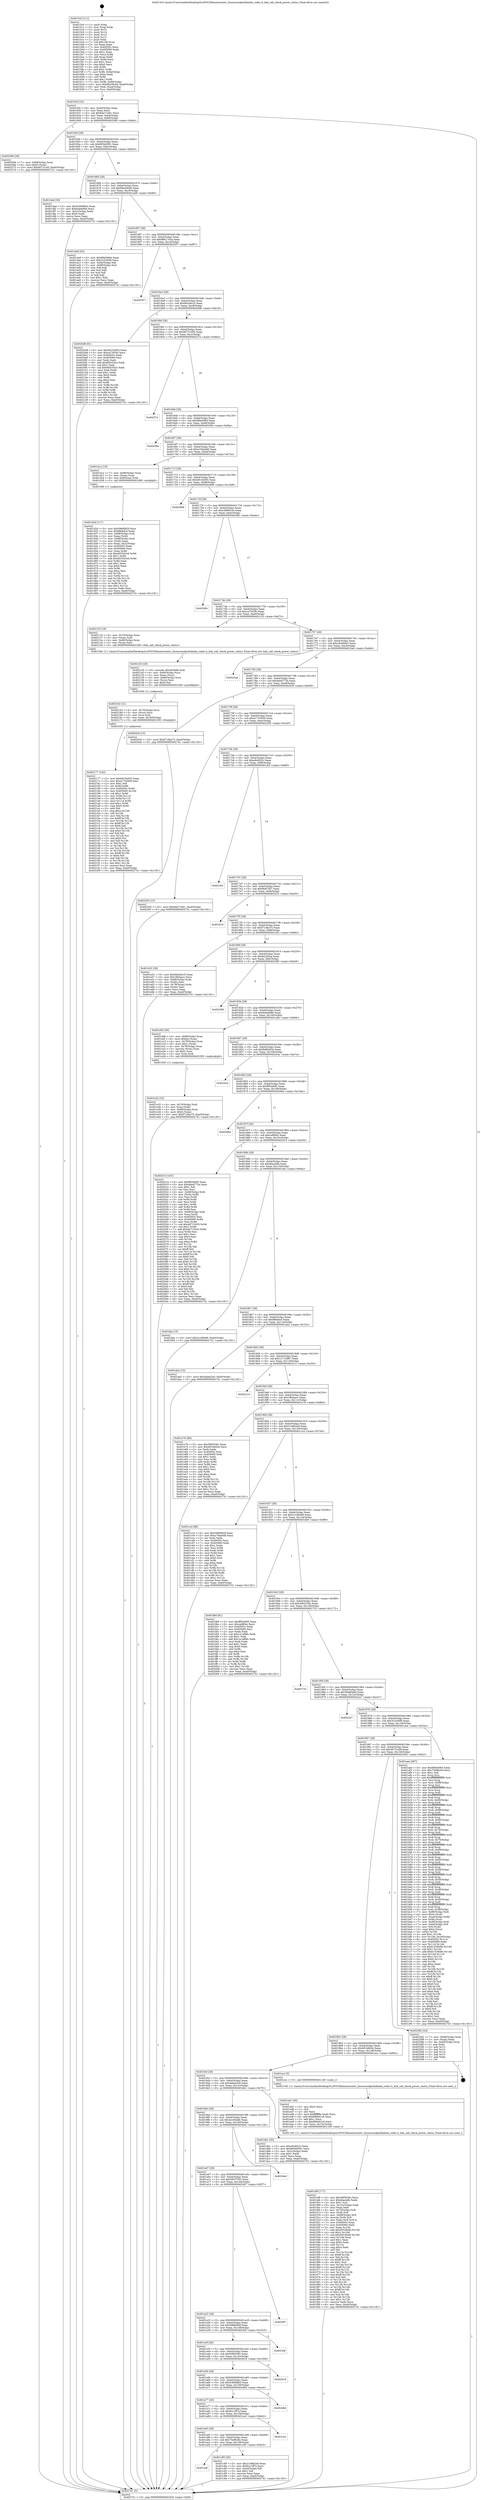 digraph "0x4015c0" {
  label = "0x4015c0 (/mnt/c/Users/mathe/Desktop/tcc/POCII/binaries/extr_linuxsoundpcihdahda_codec.h_hda_call_check_power_status_Final-ollvm.out::main(0))"
  labelloc = "t"
  node[shape=record]

  Entry [label="",width=0.3,height=0.3,shape=circle,fillcolor=black,style=filled]
  "0x40162f" [label="{
     0x40162f [32]\l
     | [instrs]\l
     &nbsp;&nbsp;0x40162f \<+6\>: mov -0xa0(%rbp),%eax\l
     &nbsp;&nbsp;0x401635 \<+2\>: mov %eax,%ecx\l
     &nbsp;&nbsp;0x401637 \<+6\>: sub $0x84a71d61,%ecx\l
     &nbsp;&nbsp;0x40163d \<+6\>: mov %eax,-0xb4(%rbp)\l
     &nbsp;&nbsp;0x401643 \<+6\>: mov %ecx,-0xb8(%rbp)\l
     &nbsp;&nbsp;0x401649 \<+6\>: je 0000000000402566 \<main+0xfa6\>\l
  }"]
  "0x402566" [label="{
     0x402566 [28]\l
     | [instrs]\l
     &nbsp;&nbsp;0x402566 \<+7\>: mov -0x98(%rbp),%rax\l
     &nbsp;&nbsp;0x40256d \<+6\>: movl $0x0,(%rax)\l
     &nbsp;&nbsp;0x402573 \<+10\>: movl $0x46731a5f,-0xa0(%rbp)\l
     &nbsp;&nbsp;0x40257d \<+5\>: jmp 0000000000402741 \<main+0x1181\>\l
  }"]
  "0x40164f" [label="{
     0x40164f [28]\l
     | [instrs]\l
     &nbsp;&nbsp;0x40164f \<+5\>: jmp 0000000000401654 \<main+0x94\>\l
     &nbsp;&nbsp;0x401654 \<+6\>: mov -0xb4(%rbp),%eax\l
     &nbsp;&nbsp;0x40165a \<+5\>: sub $0x893b0581,%eax\l
     &nbsp;&nbsp;0x40165f \<+6\>: mov %eax,-0xbc(%rbp)\l
     &nbsp;&nbsp;0x401665 \<+6\>: je 0000000000401ded \<main+0x82d\>\l
  }"]
  Exit [label="",width=0.3,height=0.3,shape=circle,fillcolor=black,style=filled,peripheries=2]
  "0x401ded" [label="{
     0x401ded [30]\l
     | [instrs]\l
     &nbsp;&nbsp;0x401ded \<+5\>: mov $0x5c8088b3,%eax\l
     &nbsp;&nbsp;0x401df2 \<+5\>: mov $0xfa4bb666,%ecx\l
     &nbsp;&nbsp;0x401df7 \<+3\>: mov -0x2c(%rbp),%edx\l
     &nbsp;&nbsp;0x401dfa \<+3\>: cmp $0x0,%edx\l
     &nbsp;&nbsp;0x401dfd \<+3\>: cmove %ecx,%eax\l
     &nbsp;&nbsp;0x401e00 \<+6\>: mov %eax,-0xa0(%rbp)\l
     &nbsp;&nbsp;0x401e06 \<+5\>: jmp 0000000000402741 \<main+0x1181\>\l
  }"]
  "0x40166b" [label="{
     0x40166b [28]\l
     | [instrs]\l
     &nbsp;&nbsp;0x40166b \<+5\>: jmp 0000000000401670 \<main+0xb0\>\l
     &nbsp;&nbsp;0x401670 \<+6\>: mov -0xb4(%rbp),%eax\l
     &nbsp;&nbsp;0x401676 \<+5\>: sub $0x89a39cb6,%eax\l
     &nbsp;&nbsp;0x40167b \<+6\>: mov %eax,-0xc0(%rbp)\l
     &nbsp;&nbsp;0x401681 \<+6\>: je 0000000000401ab9 \<main+0x4f9\>\l
  }"]
  "0x402177" [label="{
     0x402177 [142]\l
     | [instrs]\l
     &nbsp;&nbsp;0x402177 \<+5\>: mov $0xb915e055,%eax\l
     &nbsp;&nbsp;0x40217c \<+5\>: mov $0xe1752600,%esi\l
     &nbsp;&nbsp;0x402181 \<+2\>: mov $0x1,%dl\l
     &nbsp;&nbsp;0x402183 \<+3\>: xor %r8d,%r8d\l
     &nbsp;&nbsp;0x402186 \<+8\>: mov 0x40505c,%r9d\l
     &nbsp;&nbsp;0x40218e \<+8\>: mov 0x405060,%r10d\l
     &nbsp;&nbsp;0x402196 \<+4\>: sub $0x1,%r8d\l
     &nbsp;&nbsp;0x40219a \<+3\>: mov %r9d,%r11d\l
     &nbsp;&nbsp;0x40219d \<+3\>: add %r8d,%r11d\l
     &nbsp;&nbsp;0x4021a0 \<+4\>: imul %r11d,%r9d\l
     &nbsp;&nbsp;0x4021a4 \<+4\>: and $0x1,%r9d\l
     &nbsp;&nbsp;0x4021a8 \<+4\>: cmp $0x0,%r9d\l
     &nbsp;&nbsp;0x4021ac \<+3\>: sete %bl\l
     &nbsp;&nbsp;0x4021af \<+4\>: cmp $0xa,%r10d\l
     &nbsp;&nbsp;0x4021b3 \<+4\>: setl %r14b\l
     &nbsp;&nbsp;0x4021b7 \<+3\>: mov %bl,%r15b\l
     &nbsp;&nbsp;0x4021ba \<+4\>: xor $0xff,%r15b\l
     &nbsp;&nbsp;0x4021be \<+3\>: mov %r14b,%r12b\l
     &nbsp;&nbsp;0x4021c1 \<+4\>: xor $0xff,%r12b\l
     &nbsp;&nbsp;0x4021c5 \<+3\>: xor $0x0,%dl\l
     &nbsp;&nbsp;0x4021c8 \<+3\>: mov %r15b,%r13b\l
     &nbsp;&nbsp;0x4021cb \<+4\>: and $0x0,%r13b\l
     &nbsp;&nbsp;0x4021cf \<+2\>: and %dl,%bl\l
     &nbsp;&nbsp;0x4021d1 \<+3\>: mov %r12b,%cl\l
     &nbsp;&nbsp;0x4021d4 \<+3\>: and $0x0,%cl\l
     &nbsp;&nbsp;0x4021d7 \<+3\>: and %dl,%r14b\l
     &nbsp;&nbsp;0x4021da \<+3\>: or %bl,%r13b\l
     &nbsp;&nbsp;0x4021dd \<+3\>: or %r14b,%cl\l
     &nbsp;&nbsp;0x4021e0 \<+3\>: xor %cl,%r13b\l
     &nbsp;&nbsp;0x4021e3 \<+3\>: or %r12b,%r15b\l
     &nbsp;&nbsp;0x4021e6 \<+4\>: xor $0xff,%r15b\l
     &nbsp;&nbsp;0x4021ea \<+3\>: or $0x0,%dl\l
     &nbsp;&nbsp;0x4021ed \<+3\>: and %dl,%r15b\l
     &nbsp;&nbsp;0x4021f0 \<+3\>: or %r15b,%r13b\l
     &nbsp;&nbsp;0x4021f3 \<+4\>: test $0x1,%r13b\l
     &nbsp;&nbsp;0x4021f7 \<+3\>: cmovne %esi,%eax\l
     &nbsp;&nbsp;0x4021fa \<+6\>: mov %eax,-0xa0(%rbp)\l
     &nbsp;&nbsp;0x402200 \<+5\>: jmp 0000000000402741 \<main+0x1181\>\l
  }"]
  "0x401ab9" [label="{
     0x401ab9 [53]\l
     | [instrs]\l
     &nbsp;&nbsp;0x401ab9 \<+5\>: mov $0x9fde5964,%eax\l
     &nbsp;&nbsp;0x401abe \<+5\>: mov $0x3c2c00f9,%ecx\l
     &nbsp;&nbsp;0x401ac3 \<+6\>: mov -0x9a(%rbp),%dl\l
     &nbsp;&nbsp;0x401ac9 \<+7\>: mov -0x99(%rbp),%sil\l
     &nbsp;&nbsp;0x401ad0 \<+3\>: mov %dl,%dil\l
     &nbsp;&nbsp;0x401ad3 \<+3\>: and %sil,%dil\l
     &nbsp;&nbsp;0x401ad6 \<+3\>: xor %sil,%dl\l
     &nbsp;&nbsp;0x401ad9 \<+3\>: or %dl,%dil\l
     &nbsp;&nbsp;0x401adc \<+4\>: test $0x1,%dil\l
     &nbsp;&nbsp;0x401ae0 \<+3\>: cmovne %ecx,%eax\l
     &nbsp;&nbsp;0x401ae3 \<+6\>: mov %eax,-0xa0(%rbp)\l
     &nbsp;&nbsp;0x401ae9 \<+5\>: jmp 0000000000402741 \<main+0x1181\>\l
  }"]
  "0x401687" [label="{
     0x401687 [28]\l
     | [instrs]\l
     &nbsp;&nbsp;0x401687 \<+5\>: jmp 000000000040168c \<main+0xcc\>\l
     &nbsp;&nbsp;0x40168c \<+6\>: mov -0xb4(%rbp),%eax\l
     &nbsp;&nbsp;0x401692 \<+5\>: sub $0x98b17e5a,%eax\l
     &nbsp;&nbsp;0x401697 \<+6\>: mov %eax,-0xc4(%rbp)\l
     &nbsp;&nbsp;0x40169d \<+6\>: je 0000000000402557 \<main+0xf97\>\l
  }"]
  "0x402741" [label="{
     0x402741 [5]\l
     | [instrs]\l
     &nbsp;&nbsp;0x402741 \<+5\>: jmp 000000000040162f \<main+0x6f\>\l
  }"]
  "0x4015c0" [label="{
     0x4015c0 [111]\l
     | [instrs]\l
     &nbsp;&nbsp;0x4015c0 \<+1\>: push %rbp\l
     &nbsp;&nbsp;0x4015c1 \<+3\>: mov %rsp,%rbp\l
     &nbsp;&nbsp;0x4015c4 \<+2\>: push %r15\l
     &nbsp;&nbsp;0x4015c6 \<+2\>: push %r14\l
     &nbsp;&nbsp;0x4015c8 \<+2\>: push %r13\l
     &nbsp;&nbsp;0x4015ca \<+2\>: push %r12\l
     &nbsp;&nbsp;0x4015cc \<+1\>: push %rbx\l
     &nbsp;&nbsp;0x4015cd \<+7\>: sub $0x158,%rsp\l
     &nbsp;&nbsp;0x4015d4 \<+2\>: xor %eax,%eax\l
     &nbsp;&nbsp;0x4015d6 \<+7\>: mov 0x40505c,%ecx\l
     &nbsp;&nbsp;0x4015dd \<+7\>: mov 0x405060,%edx\l
     &nbsp;&nbsp;0x4015e4 \<+3\>: sub $0x1,%eax\l
     &nbsp;&nbsp;0x4015e7 \<+3\>: mov %ecx,%r8d\l
     &nbsp;&nbsp;0x4015ea \<+3\>: add %eax,%r8d\l
     &nbsp;&nbsp;0x4015ed \<+4\>: imul %r8d,%ecx\l
     &nbsp;&nbsp;0x4015f1 \<+3\>: and $0x1,%ecx\l
     &nbsp;&nbsp;0x4015f4 \<+3\>: cmp $0x0,%ecx\l
     &nbsp;&nbsp;0x4015f7 \<+4\>: sete %r9b\l
     &nbsp;&nbsp;0x4015fb \<+4\>: and $0x1,%r9b\l
     &nbsp;&nbsp;0x4015ff \<+7\>: mov %r9b,-0x9a(%rbp)\l
     &nbsp;&nbsp;0x401606 \<+3\>: cmp $0xa,%edx\l
     &nbsp;&nbsp;0x401609 \<+4\>: setl %r9b\l
     &nbsp;&nbsp;0x40160d \<+4\>: and $0x1,%r9b\l
     &nbsp;&nbsp;0x401611 \<+7\>: mov %r9b,-0x99(%rbp)\l
     &nbsp;&nbsp;0x401618 \<+10\>: movl $0x89a39cb6,-0xa0(%rbp)\l
     &nbsp;&nbsp;0x401622 \<+6\>: mov %edi,-0xa4(%rbp)\l
     &nbsp;&nbsp;0x401628 \<+7\>: mov %rsi,-0xb0(%rbp)\l
  }"]
  "0x402162" [label="{
     0x402162 [21]\l
     | [instrs]\l
     &nbsp;&nbsp;0x402162 \<+4\>: mov -0x70(%rbp),%rcx\l
     &nbsp;&nbsp;0x402166 \<+3\>: mov (%rcx),%rcx\l
     &nbsp;&nbsp;0x402169 \<+3\>: mov %rcx,%rdi\l
     &nbsp;&nbsp;0x40216c \<+6\>: mov %eax,-0x160(%rbp)\l
     &nbsp;&nbsp;0x402172 \<+5\>: call 0000000000401030 \<free@plt\>\l
     | [calls]\l
     &nbsp;&nbsp;0x401030 \{1\} (unknown)\l
  }"]
  "0x402557" [label="{
     0x402557\l
  }", style=dashed]
  "0x4016a3" [label="{
     0x4016a3 [28]\l
     | [instrs]\l
     &nbsp;&nbsp;0x4016a3 \<+5\>: jmp 00000000004016a8 \<main+0xe8\>\l
     &nbsp;&nbsp;0x4016a8 \<+6\>: mov -0xb4(%rbp),%eax\l
     &nbsp;&nbsp;0x4016ae \<+5\>: sub $0x9d2e8cc5,%eax\l
     &nbsp;&nbsp;0x4016b3 \<+6\>: mov %eax,-0xc8(%rbp)\l
     &nbsp;&nbsp;0x4016b9 \<+6\>: je 00000000004020d8 \<main+0xb18\>\l
  }"]
  "0x402145" [label="{
     0x402145 [29]\l
     | [instrs]\l
     &nbsp;&nbsp;0x402145 \<+10\>: movabs $0x4030d6,%rdi\l
     &nbsp;&nbsp;0x40214f \<+4\>: mov -0x60(%rbp),%rcx\l
     &nbsp;&nbsp;0x402153 \<+2\>: mov %eax,(%rcx)\l
     &nbsp;&nbsp;0x402155 \<+4\>: mov -0x60(%rbp),%rcx\l
     &nbsp;&nbsp;0x402159 \<+2\>: mov (%rcx),%esi\l
     &nbsp;&nbsp;0x40215b \<+2\>: mov $0x0,%al\l
     &nbsp;&nbsp;0x40215d \<+5\>: call 0000000000401040 \<printf@plt\>\l
     | [calls]\l
     &nbsp;&nbsp;0x401040 \{1\} (unknown)\l
  }"]
  "0x4020d8" [label="{
     0x4020d8 [91]\l
     | [instrs]\l
     &nbsp;&nbsp;0x4020d8 \<+5\>: mov $0xb915e055,%eax\l
     &nbsp;&nbsp;0x4020dd \<+5\>: mov $0xca7503fc,%ecx\l
     &nbsp;&nbsp;0x4020e2 \<+7\>: mov 0x40505c,%edx\l
     &nbsp;&nbsp;0x4020e9 \<+7\>: mov 0x405060,%esi\l
     &nbsp;&nbsp;0x4020f0 \<+2\>: mov %edx,%edi\l
     &nbsp;&nbsp;0x4020f2 \<+6\>: add $0x9b5c542c,%edi\l
     &nbsp;&nbsp;0x4020f8 \<+3\>: sub $0x1,%edi\l
     &nbsp;&nbsp;0x4020fb \<+6\>: sub $0x9b5c542c,%edi\l
     &nbsp;&nbsp;0x402101 \<+3\>: imul %edi,%edx\l
     &nbsp;&nbsp;0x402104 \<+3\>: and $0x1,%edx\l
     &nbsp;&nbsp;0x402107 \<+3\>: cmp $0x0,%edx\l
     &nbsp;&nbsp;0x40210a \<+4\>: sete %r8b\l
     &nbsp;&nbsp;0x40210e \<+3\>: cmp $0xa,%esi\l
     &nbsp;&nbsp;0x402111 \<+4\>: setl %r9b\l
     &nbsp;&nbsp;0x402115 \<+3\>: mov %r8b,%r10b\l
     &nbsp;&nbsp;0x402118 \<+3\>: and %r9b,%r10b\l
     &nbsp;&nbsp;0x40211b \<+3\>: xor %r9b,%r8b\l
     &nbsp;&nbsp;0x40211e \<+3\>: or %r8b,%r10b\l
     &nbsp;&nbsp;0x402121 \<+4\>: test $0x1,%r10b\l
     &nbsp;&nbsp;0x402125 \<+3\>: cmovne %ecx,%eax\l
     &nbsp;&nbsp;0x402128 \<+6\>: mov %eax,-0xa0(%rbp)\l
     &nbsp;&nbsp;0x40212e \<+5\>: jmp 0000000000402741 \<main+0x1181\>\l
  }"]
  "0x4016bf" [label="{
     0x4016bf [28]\l
     | [instrs]\l
     &nbsp;&nbsp;0x4016bf \<+5\>: jmp 00000000004016c4 \<main+0x104\>\l
     &nbsp;&nbsp;0x4016c4 \<+6\>: mov -0xb4(%rbp),%eax\l
     &nbsp;&nbsp;0x4016ca \<+5\>: sub $0x9d731b83,%eax\l
     &nbsp;&nbsp;0x4016cf \<+6\>: mov %eax,-0xcc(%rbp)\l
     &nbsp;&nbsp;0x4016d5 \<+6\>: je 000000000040237a \<main+0xdba\>\l
  }"]
  "0x401ef9" [label="{
     0x401ef9 [177]\l
     | [instrs]\l
     &nbsp;&nbsp;0x401ef9 \<+5\>: mov $0x59f5036c,%ecx\l
     &nbsp;&nbsp;0x401efe \<+5\>: mov $0xdbacddb,%edx\l
     &nbsp;&nbsp;0x401f03 \<+3\>: mov $0x1,%sil\l
     &nbsp;&nbsp;0x401f06 \<+6\>: mov -0x15c(%rbp),%edi\l
     &nbsp;&nbsp;0x401f0c \<+3\>: imul %eax,%edi\l
     &nbsp;&nbsp;0x401f0f \<+4\>: mov -0x70(%rbp),%r8\l
     &nbsp;&nbsp;0x401f13 \<+3\>: mov (%r8),%r8\l
     &nbsp;&nbsp;0x401f16 \<+4\>: mov -0x68(%rbp),%r9\l
     &nbsp;&nbsp;0x401f1a \<+3\>: movslq (%r9),%r9\l
     &nbsp;&nbsp;0x401f1d \<+4\>: mov %edi,(%r8,%r9,4)\l
     &nbsp;&nbsp;0x401f21 \<+7\>: mov 0x40505c,%eax\l
     &nbsp;&nbsp;0x401f28 \<+7\>: mov 0x405060,%edi\l
     &nbsp;&nbsp;0x401f2f \<+3\>: mov %eax,%r10d\l
     &nbsp;&nbsp;0x401f32 \<+7\>: add $0xf3016bdd,%r10d\l
     &nbsp;&nbsp;0x401f39 \<+4\>: sub $0x1,%r10d\l
     &nbsp;&nbsp;0x401f3d \<+7\>: sub $0xf3016bdd,%r10d\l
     &nbsp;&nbsp;0x401f44 \<+4\>: imul %r10d,%eax\l
     &nbsp;&nbsp;0x401f48 \<+3\>: and $0x1,%eax\l
     &nbsp;&nbsp;0x401f4b \<+3\>: cmp $0x0,%eax\l
     &nbsp;&nbsp;0x401f4e \<+4\>: sete %r11b\l
     &nbsp;&nbsp;0x401f52 \<+3\>: cmp $0xa,%edi\l
     &nbsp;&nbsp;0x401f55 \<+3\>: setl %bl\l
     &nbsp;&nbsp;0x401f58 \<+3\>: mov %r11b,%r14b\l
     &nbsp;&nbsp;0x401f5b \<+4\>: xor $0xff,%r14b\l
     &nbsp;&nbsp;0x401f5f \<+3\>: mov %bl,%r15b\l
     &nbsp;&nbsp;0x401f62 \<+4\>: xor $0xff,%r15b\l
     &nbsp;&nbsp;0x401f66 \<+4\>: xor $0x1,%sil\l
     &nbsp;&nbsp;0x401f6a \<+3\>: mov %r14b,%r12b\l
     &nbsp;&nbsp;0x401f6d \<+4\>: and $0xff,%r12b\l
     &nbsp;&nbsp;0x401f71 \<+3\>: and %sil,%r11b\l
     &nbsp;&nbsp;0x401f74 \<+3\>: mov %r15b,%r13b\l
     &nbsp;&nbsp;0x401f77 \<+4\>: and $0xff,%r13b\l
     &nbsp;&nbsp;0x401f7b \<+3\>: and %sil,%bl\l
     &nbsp;&nbsp;0x401f7e \<+3\>: or %r11b,%r12b\l
     &nbsp;&nbsp;0x401f81 \<+3\>: or %bl,%r13b\l
     &nbsp;&nbsp;0x401f84 \<+3\>: xor %r13b,%r12b\l
     &nbsp;&nbsp;0x401f87 \<+3\>: or %r15b,%r14b\l
     &nbsp;&nbsp;0x401f8a \<+4\>: xor $0xff,%r14b\l
     &nbsp;&nbsp;0x401f8e \<+4\>: or $0x1,%sil\l
     &nbsp;&nbsp;0x401f92 \<+3\>: and %sil,%r14b\l
     &nbsp;&nbsp;0x401f95 \<+3\>: or %r14b,%r12b\l
     &nbsp;&nbsp;0x401f98 \<+4\>: test $0x1,%r12b\l
     &nbsp;&nbsp;0x401f9c \<+3\>: cmovne %edx,%ecx\l
     &nbsp;&nbsp;0x401f9f \<+6\>: mov %ecx,-0xa0(%rbp)\l
     &nbsp;&nbsp;0x401fa5 \<+5\>: jmp 0000000000402741 \<main+0x1181\>\l
  }"]
  "0x40237a" [label="{
     0x40237a\l
  }", style=dashed]
  "0x4016db" [label="{
     0x4016db [28]\l
     | [instrs]\l
     &nbsp;&nbsp;0x4016db \<+5\>: jmp 00000000004016e0 \<main+0x120\>\l
     &nbsp;&nbsp;0x4016e0 \<+6\>: mov -0xb4(%rbp),%eax\l
     &nbsp;&nbsp;0x4016e6 \<+5\>: sub $0x9fde5964,%eax\l
     &nbsp;&nbsp;0x4016eb \<+6\>: mov %eax,-0xd0(%rbp)\l
     &nbsp;&nbsp;0x4016f1 \<+6\>: je 000000000040259a \<main+0xfda\>\l
  }"]
  "0x401ed1" [label="{
     0x401ed1 [40]\l
     | [instrs]\l
     &nbsp;&nbsp;0x401ed1 \<+5\>: mov $0x2,%ecx\l
     &nbsp;&nbsp;0x401ed6 \<+1\>: cltd\l
     &nbsp;&nbsp;0x401ed7 \<+2\>: idiv %ecx\l
     &nbsp;&nbsp;0x401ed9 \<+6\>: imul $0xfffffffe,%edx,%ecx\l
     &nbsp;&nbsp;0x401edf \<+6\>: add $0x89bb91c6,%ecx\l
     &nbsp;&nbsp;0x401ee5 \<+3\>: add $0x1,%ecx\l
     &nbsp;&nbsp;0x401ee8 \<+6\>: sub $0x89bb91c6,%ecx\l
     &nbsp;&nbsp;0x401eee \<+6\>: mov %ecx,-0x15c(%rbp)\l
     &nbsp;&nbsp;0x401ef4 \<+5\>: call 0000000000401160 \<next_i\>\l
     | [calls]\l
     &nbsp;&nbsp;0x401160 \{1\} (/mnt/c/Users/mathe/Desktop/tcc/POCII/binaries/extr_linuxsoundpcihdahda_codec.h_hda_call_check_power_status_Final-ollvm.out::next_i)\l
  }"]
  "0x40259a" [label="{
     0x40259a\l
  }", style=dashed]
  "0x4016f7" [label="{
     0x4016f7 [28]\l
     | [instrs]\l
     &nbsp;&nbsp;0x4016f7 \<+5\>: jmp 00000000004016fc \<main+0x13c\>\l
     &nbsp;&nbsp;0x4016fc \<+6\>: mov -0xb4(%rbp),%eax\l
     &nbsp;&nbsp;0x401702 \<+5\>: sub $0xa74ba0d0,%eax\l
     &nbsp;&nbsp;0x401707 \<+6\>: mov %eax,-0xd4(%rbp)\l
     &nbsp;&nbsp;0x40170d \<+6\>: je 0000000000401d1a \<main+0x75a\>\l
  }"]
  "0x401e32" [label="{
     0x401e32 [32]\l
     | [instrs]\l
     &nbsp;&nbsp;0x401e32 \<+4\>: mov -0x70(%rbp),%rdi\l
     &nbsp;&nbsp;0x401e36 \<+3\>: mov %rax,(%rdi)\l
     &nbsp;&nbsp;0x401e39 \<+4\>: mov -0x68(%rbp),%rax\l
     &nbsp;&nbsp;0x401e3d \<+6\>: movl $0x0,(%rax)\l
     &nbsp;&nbsp;0x401e43 \<+10\>: movl $0xf71dba75,-0xa0(%rbp)\l
     &nbsp;&nbsp;0x401e4d \<+5\>: jmp 0000000000402741 \<main+0x1181\>\l
  }"]
  "0x401d1a" [label="{
     0x401d1a [19]\l
     | [instrs]\l
     &nbsp;&nbsp;0x401d1a \<+7\>: mov -0x90(%rbp),%rax\l
     &nbsp;&nbsp;0x401d21 \<+3\>: mov (%rax),%rax\l
     &nbsp;&nbsp;0x401d24 \<+4\>: mov 0x8(%rax),%rdi\l
     &nbsp;&nbsp;0x401d28 \<+5\>: call 0000000000401060 \<atoi@plt\>\l
     | [calls]\l
     &nbsp;&nbsp;0x401060 \{1\} (unknown)\l
  }"]
  "0x401713" [label="{
     0x401713 [28]\l
     | [instrs]\l
     &nbsp;&nbsp;0x401713 \<+5\>: jmp 0000000000401718 \<main+0x158\>\l
     &nbsp;&nbsp;0x401718 \<+6\>: mov -0xb4(%rbp),%eax\l
     &nbsp;&nbsp;0x40171e \<+5\>: sub $0xb915e055,%eax\l
     &nbsp;&nbsp;0x401723 \<+6\>: mov %eax,-0xd8(%rbp)\l
     &nbsp;&nbsp;0x401729 \<+6\>: je 0000000000402698 \<main+0x10d8\>\l
  }"]
  "0x401d2d" [label="{
     0x401d2d [117]\l
     | [instrs]\l
     &nbsp;&nbsp;0x401d2d \<+5\>: mov $0x5968082f,%ecx\l
     &nbsp;&nbsp;0x401d32 \<+5\>: mov $0xf8b6dc0,%edx\l
     &nbsp;&nbsp;0x401d37 \<+7\>: mov -0x88(%rbp),%rdi\l
     &nbsp;&nbsp;0x401d3e \<+2\>: mov %eax,(%rdi)\l
     &nbsp;&nbsp;0x401d40 \<+7\>: mov -0x88(%rbp),%rdi\l
     &nbsp;&nbsp;0x401d47 \<+2\>: mov (%rdi),%eax\l
     &nbsp;&nbsp;0x401d49 \<+3\>: mov %eax,-0x2c(%rbp)\l
     &nbsp;&nbsp;0x401d4c \<+7\>: mov 0x40505c,%eax\l
     &nbsp;&nbsp;0x401d53 \<+7\>: mov 0x405060,%esi\l
     &nbsp;&nbsp;0x401d5a \<+3\>: mov %eax,%r8d\l
     &nbsp;&nbsp;0x401d5d \<+7\>: sub $0xd033d1b4,%r8d\l
     &nbsp;&nbsp;0x401d64 \<+4\>: sub $0x1,%r8d\l
     &nbsp;&nbsp;0x401d68 \<+7\>: add $0xd033d1b4,%r8d\l
     &nbsp;&nbsp;0x401d6f \<+4\>: imul %r8d,%eax\l
     &nbsp;&nbsp;0x401d73 \<+3\>: and $0x1,%eax\l
     &nbsp;&nbsp;0x401d76 \<+3\>: cmp $0x0,%eax\l
     &nbsp;&nbsp;0x401d79 \<+4\>: sete %r9b\l
     &nbsp;&nbsp;0x401d7d \<+3\>: cmp $0xa,%esi\l
     &nbsp;&nbsp;0x401d80 \<+4\>: setl %r10b\l
     &nbsp;&nbsp;0x401d84 \<+3\>: mov %r9b,%r11b\l
     &nbsp;&nbsp;0x401d87 \<+3\>: and %r10b,%r11b\l
     &nbsp;&nbsp;0x401d8a \<+3\>: xor %r10b,%r9b\l
     &nbsp;&nbsp;0x401d8d \<+3\>: or %r9b,%r11b\l
     &nbsp;&nbsp;0x401d90 \<+4\>: test $0x1,%r11b\l
     &nbsp;&nbsp;0x401d94 \<+3\>: cmovne %edx,%ecx\l
     &nbsp;&nbsp;0x401d97 \<+6\>: mov %ecx,-0xa0(%rbp)\l
     &nbsp;&nbsp;0x401d9d \<+5\>: jmp 0000000000402741 \<main+0x1181\>\l
  }"]
  "0x402698" [label="{
     0x402698\l
  }", style=dashed]
  "0x40172f" [label="{
     0x40172f [28]\l
     | [instrs]\l
     &nbsp;&nbsp;0x40172f \<+5\>: jmp 0000000000401734 \<main+0x174\>\l
     &nbsp;&nbsp;0x401734 \<+6\>: mov -0xb4(%rbp),%eax\l
     &nbsp;&nbsp;0x40173a \<+5\>: sub $0xc496810e,%eax\l
     &nbsp;&nbsp;0x40173f \<+6\>: mov %eax,-0xdc(%rbp)\l
     &nbsp;&nbsp;0x401745 \<+6\>: je 000000000040249c \<main+0xedc\>\l
  }"]
  "0x401aaf" [label="{
     0x401aaf\l
  }", style=dashed]
  "0x40249c" [label="{
     0x40249c\l
  }", style=dashed]
  "0x40174b" [label="{
     0x40174b [28]\l
     | [instrs]\l
     &nbsp;&nbsp;0x40174b \<+5\>: jmp 0000000000401750 \<main+0x190\>\l
     &nbsp;&nbsp;0x401750 \<+6\>: mov -0xb4(%rbp),%eax\l
     &nbsp;&nbsp;0x401756 \<+5\>: sub $0xca7503fc,%eax\l
     &nbsp;&nbsp;0x40175b \<+6\>: mov %eax,-0xe0(%rbp)\l
     &nbsp;&nbsp;0x401761 \<+6\>: je 0000000000402133 \<main+0xb73\>\l
  }"]
  "0x401c85" [label="{
     0x401c85 [30]\l
     | [instrs]\l
     &nbsp;&nbsp;0x401c85 \<+5\>: mov $0x21e862a9,%eax\l
     &nbsp;&nbsp;0x401c8a \<+5\>: mov $0x6cc1ff7a,%ecx\l
     &nbsp;&nbsp;0x401c8f \<+3\>: mov -0x2d(%rbp),%dl\l
     &nbsp;&nbsp;0x401c92 \<+3\>: test $0x1,%dl\l
     &nbsp;&nbsp;0x401c95 \<+3\>: cmovne %ecx,%eax\l
     &nbsp;&nbsp;0x401c98 \<+6\>: mov %eax,-0xa0(%rbp)\l
     &nbsp;&nbsp;0x401c9e \<+5\>: jmp 0000000000402741 \<main+0x1181\>\l
  }"]
  "0x402133" [label="{
     0x402133 [18]\l
     | [instrs]\l
     &nbsp;&nbsp;0x402133 \<+4\>: mov -0x70(%rbp),%rax\l
     &nbsp;&nbsp;0x402137 \<+3\>: mov (%rax),%rdi\l
     &nbsp;&nbsp;0x40213a \<+4\>: mov -0x80(%rbp),%rax\l
     &nbsp;&nbsp;0x40213e \<+2\>: mov (%rax),%esi\l
     &nbsp;&nbsp;0x402140 \<+5\>: call 00000000004015b0 \<hda_call_check_power_status\>\l
     | [calls]\l
     &nbsp;&nbsp;0x4015b0 \{1\} (/mnt/c/Users/mathe/Desktop/tcc/POCII/binaries/extr_linuxsoundpcihdahda_codec.h_hda_call_check_power_status_Final-ollvm.out::hda_call_check_power_status)\l
  }"]
  "0x401767" [label="{
     0x401767 [28]\l
     | [instrs]\l
     &nbsp;&nbsp;0x401767 \<+5\>: jmp 000000000040176c \<main+0x1ac\>\l
     &nbsp;&nbsp;0x40176c \<+6\>: mov -0xb4(%rbp),%eax\l
     &nbsp;&nbsp;0x401772 \<+5\>: sub $0xcdc9dde3,%eax\l
     &nbsp;&nbsp;0x401777 \<+6\>: mov %eax,-0xe4(%rbp)\l
     &nbsp;&nbsp;0x40177d \<+6\>: je 00000000004023ad \<main+0xded\>\l
  }"]
  "0x401a93" [label="{
     0x401a93 [28]\l
     | [instrs]\l
     &nbsp;&nbsp;0x401a93 \<+5\>: jmp 0000000000401a98 \<main+0x4d8\>\l
     &nbsp;&nbsp;0x401a98 \<+6\>: mov -0xb4(%rbp),%eax\l
     &nbsp;&nbsp;0x401a9e \<+5\>: sub $0x75e96c0e,%eax\l
     &nbsp;&nbsp;0x401aa3 \<+6\>: mov %eax,-0x158(%rbp)\l
     &nbsp;&nbsp;0x401aa9 \<+6\>: je 0000000000401c85 \<main+0x6c5\>\l
  }"]
  "0x4023ad" [label="{
     0x4023ad\l
  }", style=dashed]
  "0x401783" [label="{
     0x401783 [28]\l
     | [instrs]\l
     &nbsp;&nbsp;0x401783 \<+5\>: jmp 0000000000401788 \<main+0x1c8\>\l
     &nbsp;&nbsp;0x401788 \<+6\>: mov -0xb4(%rbp),%eax\l
     &nbsp;&nbsp;0x40178e \<+5\>: sub $0xdebd773a,%eax\l
     &nbsp;&nbsp;0x401793 \<+6\>: mov %eax,-0xe8(%rbp)\l
     &nbsp;&nbsp;0x401799 \<+6\>: je 00000000004020c9 \<main+0xb09\>\l
  }"]
  "0x401ca3" [label="{
     0x401ca3\l
  }", style=dashed]
  "0x4020c9" [label="{
     0x4020c9 [15]\l
     | [instrs]\l
     &nbsp;&nbsp;0x4020c9 \<+10\>: movl $0xf71dba75,-0xa0(%rbp)\l
     &nbsp;&nbsp;0x4020d3 \<+5\>: jmp 0000000000402741 \<main+0x1181\>\l
  }"]
  "0x40179f" [label="{
     0x40179f [28]\l
     | [instrs]\l
     &nbsp;&nbsp;0x40179f \<+5\>: jmp 00000000004017a4 \<main+0x1e4\>\l
     &nbsp;&nbsp;0x4017a4 \<+6\>: mov -0xb4(%rbp),%eax\l
     &nbsp;&nbsp;0x4017aa \<+5\>: sub $0xe1752600,%eax\l
     &nbsp;&nbsp;0x4017af \<+6\>: mov %eax,-0xec(%rbp)\l
     &nbsp;&nbsp;0x4017b5 \<+6\>: je 0000000000402205 \<main+0xc45\>\l
  }"]
  "0x401a77" [label="{
     0x401a77 [28]\l
     | [instrs]\l
     &nbsp;&nbsp;0x401a77 \<+5\>: jmp 0000000000401a7c \<main+0x4bc\>\l
     &nbsp;&nbsp;0x401a7c \<+6\>: mov -0xb4(%rbp),%eax\l
     &nbsp;&nbsp;0x401a82 \<+5\>: sub $0x6cc1ff7a,%eax\l
     &nbsp;&nbsp;0x401a87 \<+6\>: mov %eax,-0x154(%rbp)\l
     &nbsp;&nbsp;0x401a8d \<+6\>: je 0000000000401ca3 \<main+0x6e3\>\l
  }"]
  "0x402205" [label="{
     0x402205 [15]\l
     | [instrs]\l
     &nbsp;&nbsp;0x402205 \<+10\>: movl $0x84a71d61,-0xa0(%rbp)\l
     &nbsp;&nbsp;0x40220f \<+5\>: jmp 0000000000402741 \<main+0x1181\>\l
  }"]
  "0x4017bb" [label="{
     0x4017bb [28]\l
     | [instrs]\l
     &nbsp;&nbsp;0x4017bb \<+5\>: jmp 00000000004017c0 \<main+0x200\>\l
     &nbsp;&nbsp;0x4017c0 \<+6\>: mov -0xb4(%rbp),%eax\l
     &nbsp;&nbsp;0x4017c6 \<+5\>: sub $0xe9c6f22c,%eax\l
     &nbsp;&nbsp;0x4017cb \<+6\>: mov %eax,-0xf0(%rbp)\l
     &nbsp;&nbsp;0x4017d1 \<+6\>: je 0000000000401dcf \<main+0x80f\>\l
  }"]
  "0x40248d" [label="{
     0x40248d\l
  }", style=dashed]
  "0x401dcf" [label="{
     0x401dcf\l
  }", style=dashed]
  "0x4017d7" [label="{
     0x4017d7 [28]\l
     | [instrs]\l
     &nbsp;&nbsp;0x4017d7 \<+5\>: jmp 00000000004017dc \<main+0x21c\>\l
     &nbsp;&nbsp;0x4017dc \<+6\>: mov -0xb4(%rbp),%eax\l
     &nbsp;&nbsp;0x4017e2 \<+5\>: sub $0xf6af7507,%eax\l
     &nbsp;&nbsp;0x4017e7 \<+6\>: mov %eax,-0xf4(%rbp)\l
     &nbsp;&nbsp;0x4017ed \<+6\>: je 0000000000402410 \<main+0xe50\>\l
  }"]
  "0x401a5b" [label="{
     0x401a5b [28]\l
     | [instrs]\l
     &nbsp;&nbsp;0x401a5b \<+5\>: jmp 0000000000401a60 \<main+0x4a0\>\l
     &nbsp;&nbsp;0x401a60 \<+6\>: mov -0xb4(%rbp),%eax\l
     &nbsp;&nbsp;0x401a66 \<+5\>: sub $0x5c8088b3,%eax\l
     &nbsp;&nbsp;0x401a6b \<+6\>: mov %eax,-0x150(%rbp)\l
     &nbsp;&nbsp;0x401a71 \<+6\>: je 000000000040248d \<main+0xecd\>\l
  }"]
  "0x402410" [label="{
     0x402410\l
  }", style=dashed]
  "0x4017f3" [label="{
     0x4017f3 [28]\l
     | [instrs]\l
     &nbsp;&nbsp;0x4017f3 \<+5\>: jmp 00000000004017f8 \<main+0x238\>\l
     &nbsp;&nbsp;0x4017f8 \<+6\>: mov -0xb4(%rbp),%eax\l
     &nbsp;&nbsp;0x4017fe \<+5\>: sub $0xf71dba75,%eax\l
     &nbsp;&nbsp;0x401803 \<+6\>: mov %eax,-0xf8(%rbp)\l
     &nbsp;&nbsp;0x401809 \<+6\>: je 0000000000401e52 \<main+0x892\>\l
  }"]
  "0x402618" [label="{
     0x402618\l
  }", style=dashed]
  "0x401e52" [label="{
     0x401e52 [36]\l
     | [instrs]\l
     &nbsp;&nbsp;0x401e52 \<+5\>: mov $0x9d2e8cc5,%eax\l
     &nbsp;&nbsp;0x401e57 \<+5\>: mov $0x1fb0aacc,%ecx\l
     &nbsp;&nbsp;0x401e5c \<+4\>: mov -0x68(%rbp),%rdx\l
     &nbsp;&nbsp;0x401e60 \<+2\>: mov (%rdx),%esi\l
     &nbsp;&nbsp;0x401e62 \<+4\>: mov -0x78(%rbp),%rdx\l
     &nbsp;&nbsp;0x401e66 \<+2\>: cmp (%rdx),%esi\l
     &nbsp;&nbsp;0x401e68 \<+3\>: cmovl %ecx,%eax\l
     &nbsp;&nbsp;0x401e6b \<+6\>: mov %eax,-0xa0(%rbp)\l
     &nbsp;&nbsp;0x401e71 \<+5\>: jmp 0000000000402741 \<main+0x1181\>\l
  }"]
  "0x40180f" [label="{
     0x40180f [28]\l
     | [instrs]\l
     &nbsp;&nbsp;0x40180f \<+5\>: jmp 0000000000401814 \<main+0x254\>\l
     &nbsp;&nbsp;0x401814 \<+6\>: mov -0xb4(%rbp),%eax\l
     &nbsp;&nbsp;0x40181a \<+5\>: sub $0xfa22f2aa,%eax\l
     &nbsp;&nbsp;0x40181f \<+6\>: mov %eax,-0xfc(%rbp)\l
     &nbsp;&nbsp;0x401825 \<+6\>: je 0000000000402389 \<main+0xdc9\>\l
  }"]
  "0x401a3f" [label="{
     0x401a3f [28]\l
     | [instrs]\l
     &nbsp;&nbsp;0x401a3f \<+5\>: jmp 0000000000401a44 \<main+0x484\>\l
     &nbsp;&nbsp;0x401a44 \<+6\>: mov -0xb4(%rbp),%eax\l
     &nbsp;&nbsp;0x401a4a \<+5\>: sub $0x59f5036c,%eax\l
     &nbsp;&nbsp;0x401a4f \<+6\>: mov %eax,-0x14c(%rbp)\l
     &nbsp;&nbsp;0x401a55 \<+6\>: je 0000000000402618 \<main+0x1058\>\l
  }"]
  "0x402389" [label="{
     0x402389\l
  }", style=dashed]
  "0x40182b" [label="{
     0x40182b [28]\l
     | [instrs]\l
     &nbsp;&nbsp;0x40182b \<+5\>: jmp 0000000000401830 \<main+0x270\>\l
     &nbsp;&nbsp;0x401830 \<+6\>: mov -0xb4(%rbp),%eax\l
     &nbsp;&nbsp;0x401836 \<+5\>: sub $0xfa4bb666,%eax\l
     &nbsp;&nbsp;0x40183b \<+6\>: mov %eax,-0x100(%rbp)\l
     &nbsp;&nbsp;0x401841 \<+6\>: je 0000000000401e0b \<main+0x84b\>\l
  }"]
  "0x4025df" [label="{
     0x4025df\l
  }", style=dashed]
  "0x401e0b" [label="{
     0x401e0b [39]\l
     | [instrs]\l
     &nbsp;&nbsp;0x401e0b \<+4\>: mov -0x80(%rbp),%rax\l
     &nbsp;&nbsp;0x401e0f \<+6\>: movl $0x64,(%rax)\l
     &nbsp;&nbsp;0x401e15 \<+4\>: mov -0x78(%rbp),%rax\l
     &nbsp;&nbsp;0x401e19 \<+6\>: movl $0x1,(%rax)\l
     &nbsp;&nbsp;0x401e1f \<+4\>: mov -0x78(%rbp),%rax\l
     &nbsp;&nbsp;0x401e23 \<+3\>: movslq (%rax),%rax\l
     &nbsp;&nbsp;0x401e26 \<+4\>: shl $0x2,%rax\l
     &nbsp;&nbsp;0x401e2a \<+3\>: mov %rax,%rdi\l
     &nbsp;&nbsp;0x401e2d \<+5\>: call 0000000000401050 \<malloc@plt\>\l
     | [calls]\l
     &nbsp;&nbsp;0x401050 \{1\} (unknown)\l
  }"]
  "0x401847" [label="{
     0x401847 [28]\l
     | [instrs]\l
     &nbsp;&nbsp;0x401847 \<+5\>: jmp 000000000040184c \<main+0x28c\>\l
     &nbsp;&nbsp;0x40184c \<+6\>: mov -0xb4(%rbp),%eax\l
     &nbsp;&nbsp;0x401852 \<+5\>: sub $0xfb86d03a,%eax\l
     &nbsp;&nbsp;0x401857 \<+6\>: mov %eax,-0x104(%rbp)\l
     &nbsp;&nbsp;0x40185d \<+6\>: je 000000000040243a \<main+0xe7a\>\l
  }"]
  "0x401a23" [label="{
     0x401a23 [28]\l
     | [instrs]\l
     &nbsp;&nbsp;0x401a23 \<+5\>: jmp 0000000000401a28 \<main+0x468\>\l
     &nbsp;&nbsp;0x401a28 \<+6\>: mov -0xb4(%rbp),%eax\l
     &nbsp;&nbsp;0x401a2e \<+5\>: sub $0x5968082f,%eax\l
     &nbsp;&nbsp;0x401a33 \<+6\>: mov %eax,-0x148(%rbp)\l
     &nbsp;&nbsp;0x401a39 \<+6\>: je 00000000004025df \<main+0x101f\>\l
  }"]
  "0x40243a" [label="{
     0x40243a\l
  }", style=dashed]
  "0x401863" [label="{
     0x401863 [28]\l
     | [instrs]\l
     &nbsp;&nbsp;0x401863 \<+5\>: jmp 0000000000401868 \<main+0x2a8\>\l
     &nbsp;&nbsp;0x401868 \<+6\>: mov -0xb4(%rbp),%eax\l
     &nbsp;&nbsp;0x40186e \<+5\>: sub $0xff55e695,%eax\l
     &nbsp;&nbsp;0x401873 \<+6\>: mov %eax,-0x108(%rbp)\l
     &nbsp;&nbsp;0x401879 \<+6\>: je 000000000040266e \<main+0x10ae\>\l
  }"]
  "0x4024f7" [label="{
     0x4024f7\l
  }", style=dashed]
  "0x40266e" [label="{
     0x40266e\l
  }", style=dashed]
  "0x40187f" [label="{
     0x40187f [28]\l
     | [instrs]\l
     &nbsp;&nbsp;0x40187f \<+5\>: jmp 0000000000401884 \<main+0x2c4\>\l
     &nbsp;&nbsp;0x401884 \<+6\>: mov -0xb4(%rbp),%eax\l
     &nbsp;&nbsp;0x40188a \<+5\>: sub $0xca8f0dc,%eax\l
     &nbsp;&nbsp;0x40188f \<+6\>: mov %eax,-0x10c(%rbp)\l
     &nbsp;&nbsp;0x401895 \<+6\>: je 0000000000402014 \<main+0xa54\>\l
  }"]
  "0x401a07" [label="{
     0x401a07 [28]\l
     | [instrs]\l
     &nbsp;&nbsp;0x401a07 \<+5\>: jmp 0000000000401a0c \<main+0x44c\>\l
     &nbsp;&nbsp;0x401a0c \<+6\>: mov -0xb4(%rbp),%eax\l
     &nbsp;&nbsp;0x401a12 \<+5\>: sub $0x5847f763,%eax\l
     &nbsp;&nbsp;0x401a17 \<+6\>: mov %eax,-0x144(%rbp)\l
     &nbsp;&nbsp;0x401a1d \<+6\>: je 00000000004024f7 \<main+0xf37\>\l
  }"]
  "0x402014" [label="{
     0x402014 [181]\l
     | [instrs]\l
     &nbsp;&nbsp;0x402014 \<+5\>: mov $0xff55e695,%eax\l
     &nbsp;&nbsp;0x402019 \<+5\>: mov $0xdebd773a,%ecx\l
     &nbsp;&nbsp;0x40201e \<+2\>: mov $0x1,%dl\l
     &nbsp;&nbsp;0x402020 \<+2\>: xor %esi,%esi\l
     &nbsp;&nbsp;0x402022 \<+4\>: mov -0x68(%rbp),%rdi\l
     &nbsp;&nbsp;0x402026 \<+3\>: mov (%rdi),%r8d\l
     &nbsp;&nbsp;0x402029 \<+3\>: mov %esi,%r9d\l
     &nbsp;&nbsp;0x40202c \<+3\>: sub %r8d,%r9d\l
     &nbsp;&nbsp;0x40202f \<+3\>: mov %esi,%r8d\l
     &nbsp;&nbsp;0x402032 \<+4\>: sub $0x1,%r8d\l
     &nbsp;&nbsp;0x402036 \<+3\>: add %r8d,%r9d\l
     &nbsp;&nbsp;0x402039 \<+3\>: sub %r9d,%esi\l
     &nbsp;&nbsp;0x40203c \<+4\>: mov -0x68(%rbp),%rdi\l
     &nbsp;&nbsp;0x402040 \<+2\>: mov %esi,(%rdi)\l
     &nbsp;&nbsp;0x402042 \<+7\>: mov 0x40505c,%esi\l
     &nbsp;&nbsp;0x402049 \<+8\>: mov 0x405060,%r8d\l
     &nbsp;&nbsp;0x402051 \<+3\>: mov %esi,%r9d\l
     &nbsp;&nbsp;0x402054 \<+7\>: sub $0xdd713435,%r9d\l
     &nbsp;&nbsp;0x40205b \<+4\>: sub $0x1,%r9d\l
     &nbsp;&nbsp;0x40205f \<+7\>: add $0xdd713435,%r9d\l
     &nbsp;&nbsp;0x402066 \<+4\>: imul %r9d,%esi\l
     &nbsp;&nbsp;0x40206a \<+3\>: and $0x1,%esi\l
     &nbsp;&nbsp;0x40206d \<+3\>: cmp $0x0,%esi\l
     &nbsp;&nbsp;0x402070 \<+4\>: sete %r10b\l
     &nbsp;&nbsp;0x402074 \<+4\>: cmp $0xa,%r8d\l
     &nbsp;&nbsp;0x402078 \<+4\>: setl %r11b\l
     &nbsp;&nbsp;0x40207c \<+3\>: mov %r10b,%bl\l
     &nbsp;&nbsp;0x40207f \<+3\>: xor $0xff,%bl\l
     &nbsp;&nbsp;0x402082 \<+3\>: mov %r11b,%r14b\l
     &nbsp;&nbsp;0x402085 \<+4\>: xor $0xff,%r14b\l
     &nbsp;&nbsp;0x402089 \<+3\>: xor $0x0,%dl\l
     &nbsp;&nbsp;0x40208c \<+3\>: mov %bl,%r15b\l
     &nbsp;&nbsp;0x40208f \<+4\>: and $0x0,%r15b\l
     &nbsp;&nbsp;0x402093 \<+3\>: and %dl,%r10b\l
     &nbsp;&nbsp;0x402096 \<+3\>: mov %r14b,%r12b\l
     &nbsp;&nbsp;0x402099 \<+4\>: and $0x0,%r12b\l
     &nbsp;&nbsp;0x40209d \<+3\>: and %dl,%r11b\l
     &nbsp;&nbsp;0x4020a0 \<+3\>: or %r10b,%r15b\l
     &nbsp;&nbsp;0x4020a3 \<+3\>: or %r11b,%r12b\l
     &nbsp;&nbsp;0x4020a6 \<+3\>: xor %r12b,%r15b\l
     &nbsp;&nbsp;0x4020a9 \<+3\>: or %r14b,%bl\l
     &nbsp;&nbsp;0x4020ac \<+3\>: xor $0xff,%bl\l
     &nbsp;&nbsp;0x4020af \<+3\>: or $0x0,%dl\l
     &nbsp;&nbsp;0x4020b2 \<+2\>: and %dl,%bl\l
     &nbsp;&nbsp;0x4020b4 \<+3\>: or %bl,%r15b\l
     &nbsp;&nbsp;0x4020b7 \<+4\>: test $0x1,%r15b\l
     &nbsp;&nbsp;0x4020bb \<+3\>: cmovne %ecx,%eax\l
     &nbsp;&nbsp;0x4020be \<+6\>: mov %eax,-0xa0(%rbp)\l
     &nbsp;&nbsp;0x4020c4 \<+5\>: jmp 0000000000402741 \<main+0x1181\>\l
  }"]
  "0x40189b" [label="{
     0x40189b [28]\l
     | [instrs]\l
     &nbsp;&nbsp;0x40189b \<+5\>: jmp 00000000004018a0 \<main+0x2e0\>\l
     &nbsp;&nbsp;0x4018a0 \<+6\>: mov -0xb4(%rbp),%eax\l
     &nbsp;&nbsp;0x4018a6 \<+5\>: sub $0xdbacddb,%eax\l
     &nbsp;&nbsp;0x4018ab \<+6\>: mov %eax,-0x110(%rbp)\l
     &nbsp;&nbsp;0x4018b1 \<+6\>: je 0000000000401faa \<main+0x9ea\>\l
  }"]
  "0x4026eb" [label="{
     0x4026eb\l
  }", style=dashed]
  "0x401faa" [label="{
     0x401faa [15]\l
     | [instrs]\l
     &nbsp;&nbsp;0x401faa \<+10\>: movl $0x2c186e99,-0xa0(%rbp)\l
     &nbsp;&nbsp;0x401fb4 \<+5\>: jmp 0000000000402741 \<main+0x1181\>\l
  }"]
  "0x4018b7" [label="{
     0x4018b7 [28]\l
     | [instrs]\l
     &nbsp;&nbsp;0x4018b7 \<+5\>: jmp 00000000004018bc \<main+0x2fc\>\l
     &nbsp;&nbsp;0x4018bc \<+6\>: mov -0xb4(%rbp),%eax\l
     &nbsp;&nbsp;0x4018c2 \<+5\>: sub $0xf8b6dc0,%eax\l
     &nbsp;&nbsp;0x4018c7 \<+6\>: mov %eax,-0x114(%rbp)\l
     &nbsp;&nbsp;0x4018cd \<+6\>: je 0000000000401da2 \<main+0x7e2\>\l
  }"]
  "0x4019eb" [label="{
     0x4019eb [28]\l
     | [instrs]\l
     &nbsp;&nbsp;0x4019eb \<+5\>: jmp 00000000004019f0 \<main+0x430\>\l
     &nbsp;&nbsp;0x4019f0 \<+6\>: mov -0xb4(%rbp),%eax\l
     &nbsp;&nbsp;0x4019f6 \<+5\>: sub $0x4e160ab6,%eax\l
     &nbsp;&nbsp;0x4019fb \<+6\>: mov %eax,-0x140(%rbp)\l
     &nbsp;&nbsp;0x401a01 \<+6\>: je 00000000004026eb \<main+0x112b\>\l
  }"]
  "0x401da2" [label="{
     0x401da2 [15]\l
     | [instrs]\l
     &nbsp;&nbsp;0x401da2 \<+10\>: movl $0x4adea3cb,-0xa0(%rbp)\l
     &nbsp;&nbsp;0x401dac \<+5\>: jmp 0000000000402741 \<main+0x1181\>\l
  }"]
  "0x4018d3" [label="{
     0x4018d3 [28]\l
     | [instrs]\l
     &nbsp;&nbsp;0x4018d3 \<+5\>: jmp 00000000004018d8 \<main+0x318\>\l
     &nbsp;&nbsp;0x4018d8 \<+6\>: mov -0xb4(%rbp),%eax\l
     &nbsp;&nbsp;0x4018de \<+5\>: sub $0x12712887,%eax\l
     &nbsp;&nbsp;0x4018e3 \<+6\>: mov %eax,-0x118(%rbp)\l
     &nbsp;&nbsp;0x4018e9 \<+6\>: je 0000000000402214 \<main+0xc54\>\l
  }"]
  "0x401db1" [label="{
     0x401db1 [30]\l
     | [instrs]\l
     &nbsp;&nbsp;0x401db1 \<+5\>: mov $0xe9c6f22c,%eax\l
     &nbsp;&nbsp;0x401db6 \<+5\>: mov $0x893b0581,%ecx\l
     &nbsp;&nbsp;0x401dbb \<+3\>: mov -0x2c(%rbp),%edx\l
     &nbsp;&nbsp;0x401dbe \<+3\>: cmp $0x1,%edx\l
     &nbsp;&nbsp;0x401dc1 \<+3\>: cmovl %ecx,%eax\l
     &nbsp;&nbsp;0x401dc4 \<+6\>: mov %eax,-0xa0(%rbp)\l
     &nbsp;&nbsp;0x401dca \<+5\>: jmp 0000000000402741 \<main+0x1181\>\l
  }"]
  "0x402214" [label="{
     0x402214\l
  }", style=dashed]
  "0x4018ef" [label="{
     0x4018ef [28]\l
     | [instrs]\l
     &nbsp;&nbsp;0x4018ef \<+5\>: jmp 00000000004018f4 \<main+0x334\>\l
     &nbsp;&nbsp;0x4018f4 \<+6\>: mov -0xb4(%rbp),%eax\l
     &nbsp;&nbsp;0x4018fa \<+5\>: sub $0x1fb0aacc,%eax\l
     &nbsp;&nbsp;0x4018ff \<+6\>: mov %eax,-0x11c(%rbp)\l
     &nbsp;&nbsp;0x401905 \<+6\>: je 0000000000401e76 \<main+0x8b6\>\l
  }"]
  "0x4019cf" [label="{
     0x4019cf [28]\l
     | [instrs]\l
     &nbsp;&nbsp;0x4019cf \<+5\>: jmp 00000000004019d4 \<main+0x414\>\l
     &nbsp;&nbsp;0x4019d4 \<+6\>: mov -0xb4(%rbp),%eax\l
     &nbsp;&nbsp;0x4019da \<+5\>: sub $0x4adea3cb,%eax\l
     &nbsp;&nbsp;0x4019df \<+6\>: mov %eax,-0x13c(%rbp)\l
     &nbsp;&nbsp;0x4019e5 \<+6\>: je 0000000000401db1 \<main+0x7f1\>\l
  }"]
  "0x401e76" [label="{
     0x401e76 [86]\l
     | [instrs]\l
     &nbsp;&nbsp;0x401e76 \<+5\>: mov $0x59f5036c,%eax\l
     &nbsp;&nbsp;0x401e7b \<+5\>: mov $0x491b8d3e,%ecx\l
     &nbsp;&nbsp;0x401e80 \<+2\>: xor %edx,%edx\l
     &nbsp;&nbsp;0x401e82 \<+7\>: mov 0x40505c,%esi\l
     &nbsp;&nbsp;0x401e89 \<+7\>: mov 0x405060,%edi\l
     &nbsp;&nbsp;0x401e90 \<+3\>: sub $0x1,%edx\l
     &nbsp;&nbsp;0x401e93 \<+3\>: mov %esi,%r8d\l
     &nbsp;&nbsp;0x401e96 \<+3\>: add %edx,%r8d\l
     &nbsp;&nbsp;0x401e99 \<+4\>: imul %r8d,%esi\l
     &nbsp;&nbsp;0x401e9d \<+3\>: and $0x1,%esi\l
     &nbsp;&nbsp;0x401ea0 \<+3\>: cmp $0x0,%esi\l
     &nbsp;&nbsp;0x401ea3 \<+4\>: sete %r9b\l
     &nbsp;&nbsp;0x401ea7 \<+3\>: cmp $0xa,%edi\l
     &nbsp;&nbsp;0x401eaa \<+4\>: setl %r10b\l
     &nbsp;&nbsp;0x401eae \<+3\>: mov %r9b,%r11b\l
     &nbsp;&nbsp;0x401eb1 \<+3\>: and %r10b,%r11b\l
     &nbsp;&nbsp;0x401eb4 \<+3\>: xor %r10b,%r9b\l
     &nbsp;&nbsp;0x401eb7 \<+3\>: or %r9b,%r11b\l
     &nbsp;&nbsp;0x401eba \<+4\>: test $0x1,%r11b\l
     &nbsp;&nbsp;0x401ebe \<+3\>: cmovne %ecx,%eax\l
     &nbsp;&nbsp;0x401ec1 \<+6\>: mov %eax,-0xa0(%rbp)\l
     &nbsp;&nbsp;0x401ec7 \<+5\>: jmp 0000000000402741 \<main+0x1181\>\l
  }"]
  "0x40190b" [label="{
     0x40190b [28]\l
     | [instrs]\l
     &nbsp;&nbsp;0x40190b \<+5\>: jmp 0000000000401910 \<main+0x350\>\l
     &nbsp;&nbsp;0x401910 \<+6\>: mov -0xb4(%rbp),%eax\l
     &nbsp;&nbsp;0x401916 \<+5\>: sub $0x21e862a9,%eax\l
     &nbsp;&nbsp;0x40191b \<+6\>: mov %eax,-0x120(%rbp)\l
     &nbsp;&nbsp;0x401921 \<+6\>: je 0000000000401cc4 \<main+0x704\>\l
  }"]
  "0x401ecc" [label="{
     0x401ecc [5]\l
     | [instrs]\l
     &nbsp;&nbsp;0x401ecc \<+5\>: call 0000000000401160 \<next_i\>\l
     | [calls]\l
     &nbsp;&nbsp;0x401160 \{1\} (/mnt/c/Users/mathe/Desktop/tcc/POCII/binaries/extr_linuxsoundpcihdahda_codec.h_hda_call_check_power_status_Final-ollvm.out::next_i)\l
  }"]
  "0x401cc4" [label="{
     0x401cc4 [86]\l
     | [instrs]\l
     &nbsp;&nbsp;0x401cc4 \<+5\>: mov $0x5968082f,%eax\l
     &nbsp;&nbsp;0x401cc9 \<+5\>: mov $0xa74ba0d0,%ecx\l
     &nbsp;&nbsp;0x401cce \<+2\>: xor %edx,%edx\l
     &nbsp;&nbsp;0x401cd0 \<+7\>: mov 0x40505c,%esi\l
     &nbsp;&nbsp;0x401cd7 \<+7\>: mov 0x405060,%edi\l
     &nbsp;&nbsp;0x401cde \<+3\>: sub $0x1,%edx\l
     &nbsp;&nbsp;0x401ce1 \<+3\>: mov %esi,%r8d\l
     &nbsp;&nbsp;0x401ce4 \<+3\>: add %edx,%r8d\l
     &nbsp;&nbsp;0x401ce7 \<+4\>: imul %r8d,%esi\l
     &nbsp;&nbsp;0x401ceb \<+3\>: and $0x1,%esi\l
     &nbsp;&nbsp;0x401cee \<+3\>: cmp $0x0,%esi\l
     &nbsp;&nbsp;0x401cf1 \<+4\>: sete %r9b\l
     &nbsp;&nbsp;0x401cf5 \<+3\>: cmp $0xa,%edi\l
     &nbsp;&nbsp;0x401cf8 \<+4\>: setl %r10b\l
     &nbsp;&nbsp;0x401cfc \<+3\>: mov %r9b,%r11b\l
     &nbsp;&nbsp;0x401cff \<+3\>: and %r10b,%r11b\l
     &nbsp;&nbsp;0x401d02 \<+3\>: xor %r10b,%r9b\l
     &nbsp;&nbsp;0x401d05 \<+3\>: or %r9b,%r11b\l
     &nbsp;&nbsp;0x401d08 \<+4\>: test $0x1,%r11b\l
     &nbsp;&nbsp;0x401d0c \<+3\>: cmovne %ecx,%eax\l
     &nbsp;&nbsp;0x401d0f \<+6\>: mov %eax,-0xa0(%rbp)\l
     &nbsp;&nbsp;0x401d15 \<+5\>: jmp 0000000000402741 \<main+0x1181\>\l
  }"]
  "0x401927" [label="{
     0x401927 [28]\l
     | [instrs]\l
     &nbsp;&nbsp;0x401927 \<+5\>: jmp 000000000040192c \<main+0x36c\>\l
     &nbsp;&nbsp;0x40192c \<+6\>: mov -0xb4(%rbp),%eax\l
     &nbsp;&nbsp;0x401932 \<+5\>: sub $0x2c186e99,%eax\l
     &nbsp;&nbsp;0x401937 \<+6\>: mov %eax,-0x124(%rbp)\l
     &nbsp;&nbsp;0x40193d \<+6\>: je 0000000000401fb9 \<main+0x9f9\>\l
  }"]
  "0x4019b3" [label="{
     0x4019b3 [28]\l
     | [instrs]\l
     &nbsp;&nbsp;0x4019b3 \<+5\>: jmp 00000000004019b8 \<main+0x3f8\>\l
     &nbsp;&nbsp;0x4019b8 \<+6\>: mov -0xb4(%rbp),%eax\l
     &nbsp;&nbsp;0x4019be \<+5\>: sub $0x491b8d3e,%eax\l
     &nbsp;&nbsp;0x4019c3 \<+6\>: mov %eax,-0x138(%rbp)\l
     &nbsp;&nbsp;0x4019c9 \<+6\>: je 0000000000401ecc \<main+0x90c\>\l
  }"]
  "0x401fb9" [label="{
     0x401fb9 [91]\l
     | [instrs]\l
     &nbsp;&nbsp;0x401fb9 \<+5\>: mov $0xff55e695,%eax\l
     &nbsp;&nbsp;0x401fbe \<+5\>: mov $0xca8f0dc,%ecx\l
     &nbsp;&nbsp;0x401fc3 \<+7\>: mov 0x40505c,%edx\l
     &nbsp;&nbsp;0x401fca \<+7\>: mov 0x405060,%esi\l
     &nbsp;&nbsp;0x401fd1 \<+2\>: mov %edx,%edi\l
     &nbsp;&nbsp;0x401fd3 \<+6\>: sub $0x1a1af68c,%edi\l
     &nbsp;&nbsp;0x401fd9 \<+3\>: sub $0x1,%edi\l
     &nbsp;&nbsp;0x401fdc \<+6\>: add $0x1a1af68c,%edi\l
     &nbsp;&nbsp;0x401fe2 \<+3\>: imul %edi,%edx\l
     &nbsp;&nbsp;0x401fe5 \<+3\>: and $0x1,%edx\l
     &nbsp;&nbsp;0x401fe8 \<+3\>: cmp $0x0,%edx\l
     &nbsp;&nbsp;0x401feb \<+4\>: sete %r8b\l
     &nbsp;&nbsp;0x401fef \<+3\>: cmp $0xa,%esi\l
     &nbsp;&nbsp;0x401ff2 \<+4\>: setl %r9b\l
     &nbsp;&nbsp;0x401ff6 \<+3\>: mov %r8b,%r10b\l
     &nbsp;&nbsp;0x401ff9 \<+3\>: and %r9b,%r10b\l
     &nbsp;&nbsp;0x401ffc \<+3\>: xor %r9b,%r8b\l
     &nbsp;&nbsp;0x401fff \<+3\>: or %r8b,%r10b\l
     &nbsp;&nbsp;0x402002 \<+4\>: test $0x1,%r10b\l
     &nbsp;&nbsp;0x402006 \<+3\>: cmovne %ecx,%eax\l
     &nbsp;&nbsp;0x402009 \<+6\>: mov %eax,-0xa0(%rbp)\l
     &nbsp;&nbsp;0x40200f \<+5\>: jmp 0000000000402741 \<main+0x1181\>\l
  }"]
  "0x401943" [label="{
     0x401943 [28]\l
     | [instrs]\l
     &nbsp;&nbsp;0x401943 \<+5\>: jmp 0000000000401948 \<main+0x388\>\l
     &nbsp;&nbsp;0x401948 \<+6\>: mov -0xb4(%rbp),%eax\l
     &nbsp;&nbsp;0x40194e \<+5\>: sub $0x3062254c,%eax\l
     &nbsp;&nbsp;0x401953 \<+6\>: mov %eax,-0x128(%rbp)\l
     &nbsp;&nbsp;0x401959 \<+6\>: je 0000000000402732 \<main+0x1172\>\l
  }"]
  "0x402582" [label="{
     0x402582 [24]\l
     | [instrs]\l
     &nbsp;&nbsp;0x402582 \<+7\>: mov -0x98(%rbp),%rax\l
     &nbsp;&nbsp;0x402589 \<+2\>: mov (%rax),%eax\l
     &nbsp;&nbsp;0x40258b \<+4\>: lea -0x28(%rbp),%rsp\l
     &nbsp;&nbsp;0x40258f \<+1\>: pop %rbx\l
     &nbsp;&nbsp;0x402590 \<+2\>: pop %r12\l
     &nbsp;&nbsp;0x402592 \<+2\>: pop %r13\l
     &nbsp;&nbsp;0x402594 \<+2\>: pop %r14\l
     &nbsp;&nbsp;0x402596 \<+2\>: pop %r15\l
     &nbsp;&nbsp;0x402598 \<+1\>: pop %rbp\l
     &nbsp;&nbsp;0x402599 \<+1\>: ret\l
  }"]
  "0x402732" [label="{
     0x402732\l
  }", style=dashed]
  "0x40195f" [label="{
     0x40195f [28]\l
     | [instrs]\l
     &nbsp;&nbsp;0x40195f \<+5\>: jmp 0000000000401964 \<main+0x3a4\>\l
     &nbsp;&nbsp;0x401964 \<+6\>: mov -0xb4(%rbp),%eax\l
     &nbsp;&nbsp;0x40196a \<+5\>: sub $0x36a60a6d,%eax\l
     &nbsp;&nbsp;0x40196f \<+6\>: mov %eax,-0x12c(%rbp)\l
     &nbsp;&nbsp;0x401975 \<+6\>: je 00000000004022a7 \<main+0xce7\>\l
  }"]
  "0x401997" [label="{
     0x401997 [28]\l
     | [instrs]\l
     &nbsp;&nbsp;0x401997 \<+5\>: jmp 000000000040199c \<main+0x3dc\>\l
     &nbsp;&nbsp;0x40199c \<+6\>: mov -0xb4(%rbp),%eax\l
     &nbsp;&nbsp;0x4019a2 \<+5\>: sub $0x46731a5f,%eax\l
     &nbsp;&nbsp;0x4019a7 \<+6\>: mov %eax,-0x134(%rbp)\l
     &nbsp;&nbsp;0x4019ad \<+6\>: je 0000000000402582 \<main+0xfc2\>\l
  }"]
  "0x4022a7" [label="{
     0x4022a7\l
  }", style=dashed]
  "0x40197b" [label="{
     0x40197b [28]\l
     | [instrs]\l
     &nbsp;&nbsp;0x40197b \<+5\>: jmp 0000000000401980 \<main+0x3c0\>\l
     &nbsp;&nbsp;0x401980 \<+6\>: mov -0xb4(%rbp),%eax\l
     &nbsp;&nbsp;0x401986 \<+5\>: sub $0x3c2c00f9,%eax\l
     &nbsp;&nbsp;0x40198b \<+6\>: mov %eax,-0x130(%rbp)\l
     &nbsp;&nbsp;0x401991 \<+6\>: je 0000000000401aee \<main+0x52e\>\l
  }"]
  "0x401aee" [label="{
     0x401aee [407]\l
     | [instrs]\l
     &nbsp;&nbsp;0x401aee \<+5\>: mov $0x9fde5964,%eax\l
     &nbsp;&nbsp;0x401af3 \<+5\>: mov $0x75e96c0e,%ecx\l
     &nbsp;&nbsp;0x401af8 \<+2\>: mov $0x1,%dl\l
     &nbsp;&nbsp;0x401afa \<+3\>: mov %rsp,%rsi\l
     &nbsp;&nbsp;0x401afd \<+4\>: add $0xfffffffffffffff0,%rsi\l
     &nbsp;&nbsp;0x401b01 \<+3\>: mov %rsi,%rsp\l
     &nbsp;&nbsp;0x401b04 \<+7\>: mov %rsi,-0x98(%rbp)\l
     &nbsp;&nbsp;0x401b0b \<+3\>: mov %rsp,%rsi\l
     &nbsp;&nbsp;0x401b0e \<+4\>: add $0xfffffffffffffff0,%rsi\l
     &nbsp;&nbsp;0x401b12 \<+3\>: mov %rsi,%rsp\l
     &nbsp;&nbsp;0x401b15 \<+3\>: mov %rsp,%rdi\l
     &nbsp;&nbsp;0x401b18 \<+4\>: add $0xfffffffffffffff0,%rdi\l
     &nbsp;&nbsp;0x401b1c \<+3\>: mov %rdi,%rsp\l
     &nbsp;&nbsp;0x401b1f \<+7\>: mov %rdi,-0x90(%rbp)\l
     &nbsp;&nbsp;0x401b26 \<+3\>: mov %rsp,%rdi\l
     &nbsp;&nbsp;0x401b29 \<+4\>: add $0xfffffffffffffff0,%rdi\l
     &nbsp;&nbsp;0x401b2d \<+3\>: mov %rdi,%rsp\l
     &nbsp;&nbsp;0x401b30 \<+7\>: mov %rdi,-0x88(%rbp)\l
     &nbsp;&nbsp;0x401b37 \<+3\>: mov %rsp,%rdi\l
     &nbsp;&nbsp;0x401b3a \<+4\>: add $0xfffffffffffffff0,%rdi\l
     &nbsp;&nbsp;0x401b3e \<+3\>: mov %rdi,%rsp\l
     &nbsp;&nbsp;0x401b41 \<+4\>: mov %rdi,-0x80(%rbp)\l
     &nbsp;&nbsp;0x401b45 \<+3\>: mov %rsp,%rdi\l
     &nbsp;&nbsp;0x401b48 \<+4\>: add $0xfffffffffffffff0,%rdi\l
     &nbsp;&nbsp;0x401b4c \<+3\>: mov %rdi,%rsp\l
     &nbsp;&nbsp;0x401b4f \<+4\>: mov %rdi,-0x78(%rbp)\l
     &nbsp;&nbsp;0x401b53 \<+3\>: mov %rsp,%rdi\l
     &nbsp;&nbsp;0x401b56 \<+4\>: add $0xfffffffffffffff0,%rdi\l
     &nbsp;&nbsp;0x401b5a \<+3\>: mov %rdi,%rsp\l
     &nbsp;&nbsp;0x401b5d \<+4\>: mov %rdi,-0x70(%rbp)\l
     &nbsp;&nbsp;0x401b61 \<+3\>: mov %rsp,%rdi\l
     &nbsp;&nbsp;0x401b64 \<+4\>: add $0xfffffffffffffff0,%rdi\l
     &nbsp;&nbsp;0x401b68 \<+3\>: mov %rdi,%rsp\l
     &nbsp;&nbsp;0x401b6b \<+4\>: mov %rdi,-0x68(%rbp)\l
     &nbsp;&nbsp;0x401b6f \<+3\>: mov %rsp,%rdi\l
     &nbsp;&nbsp;0x401b72 \<+4\>: add $0xfffffffffffffff0,%rdi\l
     &nbsp;&nbsp;0x401b76 \<+3\>: mov %rdi,%rsp\l
     &nbsp;&nbsp;0x401b79 \<+4\>: mov %rdi,-0x60(%rbp)\l
     &nbsp;&nbsp;0x401b7d \<+3\>: mov %rsp,%rdi\l
     &nbsp;&nbsp;0x401b80 \<+4\>: add $0xfffffffffffffff0,%rdi\l
     &nbsp;&nbsp;0x401b84 \<+3\>: mov %rdi,%rsp\l
     &nbsp;&nbsp;0x401b87 \<+4\>: mov %rdi,-0x58(%rbp)\l
     &nbsp;&nbsp;0x401b8b \<+3\>: mov %rsp,%rdi\l
     &nbsp;&nbsp;0x401b8e \<+4\>: add $0xfffffffffffffff0,%rdi\l
     &nbsp;&nbsp;0x401b92 \<+3\>: mov %rdi,%rsp\l
     &nbsp;&nbsp;0x401b95 \<+4\>: mov %rdi,-0x50(%rbp)\l
     &nbsp;&nbsp;0x401b99 \<+3\>: mov %rsp,%rdi\l
     &nbsp;&nbsp;0x401b9c \<+4\>: add $0xfffffffffffffff0,%rdi\l
     &nbsp;&nbsp;0x401ba0 \<+3\>: mov %rdi,%rsp\l
     &nbsp;&nbsp;0x401ba3 \<+4\>: mov %rdi,-0x48(%rbp)\l
     &nbsp;&nbsp;0x401ba7 \<+3\>: mov %rsp,%rdi\l
     &nbsp;&nbsp;0x401baa \<+4\>: add $0xfffffffffffffff0,%rdi\l
     &nbsp;&nbsp;0x401bae \<+3\>: mov %rdi,%rsp\l
     &nbsp;&nbsp;0x401bb1 \<+4\>: mov %rdi,-0x40(%rbp)\l
     &nbsp;&nbsp;0x401bb5 \<+3\>: mov %rsp,%rdi\l
     &nbsp;&nbsp;0x401bb8 \<+4\>: add $0xfffffffffffffff0,%rdi\l
     &nbsp;&nbsp;0x401bbc \<+3\>: mov %rdi,%rsp\l
     &nbsp;&nbsp;0x401bbf \<+4\>: mov %rdi,-0x38(%rbp)\l
     &nbsp;&nbsp;0x401bc3 \<+7\>: mov -0x98(%rbp),%rdi\l
     &nbsp;&nbsp;0x401bca \<+6\>: movl $0x0,(%rdi)\l
     &nbsp;&nbsp;0x401bd0 \<+7\>: mov -0xa4(%rbp),%r8d\l
     &nbsp;&nbsp;0x401bd7 \<+3\>: mov %r8d,(%rsi)\l
     &nbsp;&nbsp;0x401bda \<+7\>: mov -0x90(%rbp),%rdi\l
     &nbsp;&nbsp;0x401be1 \<+7\>: mov -0xb0(%rbp),%r9\l
     &nbsp;&nbsp;0x401be8 \<+3\>: mov %r9,(%rdi)\l
     &nbsp;&nbsp;0x401beb \<+3\>: cmpl $0x2,(%rsi)\l
     &nbsp;&nbsp;0x401bee \<+4\>: setne %r10b\l
     &nbsp;&nbsp;0x401bf2 \<+4\>: and $0x1,%r10b\l
     &nbsp;&nbsp;0x401bf6 \<+4\>: mov %r10b,-0x2d(%rbp)\l
     &nbsp;&nbsp;0x401bfa \<+8\>: mov 0x40505c,%r11d\l
     &nbsp;&nbsp;0x401c02 \<+7\>: mov 0x405060,%ebx\l
     &nbsp;&nbsp;0x401c09 \<+3\>: mov %r11d,%r14d\l
     &nbsp;&nbsp;0x401c0c \<+7\>: sub $0xb1539a6b,%r14d\l
     &nbsp;&nbsp;0x401c13 \<+4\>: sub $0x1,%r14d\l
     &nbsp;&nbsp;0x401c17 \<+7\>: add $0xb1539a6b,%r14d\l
     &nbsp;&nbsp;0x401c1e \<+4\>: imul %r14d,%r11d\l
     &nbsp;&nbsp;0x401c22 \<+4\>: and $0x1,%r11d\l
     &nbsp;&nbsp;0x401c26 \<+4\>: cmp $0x0,%r11d\l
     &nbsp;&nbsp;0x401c2a \<+4\>: sete %r10b\l
     &nbsp;&nbsp;0x401c2e \<+3\>: cmp $0xa,%ebx\l
     &nbsp;&nbsp;0x401c31 \<+4\>: setl %r15b\l
     &nbsp;&nbsp;0x401c35 \<+3\>: mov %r10b,%r12b\l
     &nbsp;&nbsp;0x401c38 \<+4\>: xor $0xff,%r12b\l
     &nbsp;&nbsp;0x401c3c \<+3\>: mov %r15b,%r13b\l
     &nbsp;&nbsp;0x401c3f \<+4\>: xor $0xff,%r13b\l
     &nbsp;&nbsp;0x401c43 \<+3\>: xor $0x0,%dl\l
     &nbsp;&nbsp;0x401c46 \<+3\>: mov %r12b,%sil\l
     &nbsp;&nbsp;0x401c49 \<+4\>: and $0x0,%sil\l
     &nbsp;&nbsp;0x401c4d \<+3\>: and %dl,%r10b\l
     &nbsp;&nbsp;0x401c50 \<+3\>: mov %r13b,%dil\l
     &nbsp;&nbsp;0x401c53 \<+4\>: and $0x0,%dil\l
     &nbsp;&nbsp;0x401c57 \<+3\>: and %dl,%r15b\l
     &nbsp;&nbsp;0x401c5a \<+3\>: or %r10b,%sil\l
     &nbsp;&nbsp;0x401c5d \<+3\>: or %r15b,%dil\l
     &nbsp;&nbsp;0x401c60 \<+3\>: xor %dil,%sil\l
     &nbsp;&nbsp;0x401c63 \<+3\>: or %r13b,%r12b\l
     &nbsp;&nbsp;0x401c66 \<+4\>: xor $0xff,%r12b\l
     &nbsp;&nbsp;0x401c6a \<+3\>: or $0x0,%dl\l
     &nbsp;&nbsp;0x401c6d \<+3\>: and %dl,%r12b\l
     &nbsp;&nbsp;0x401c70 \<+3\>: or %r12b,%sil\l
     &nbsp;&nbsp;0x401c73 \<+4\>: test $0x1,%sil\l
     &nbsp;&nbsp;0x401c77 \<+3\>: cmovne %ecx,%eax\l
     &nbsp;&nbsp;0x401c7a \<+6\>: mov %eax,-0xa0(%rbp)\l
     &nbsp;&nbsp;0x401c80 \<+5\>: jmp 0000000000402741 \<main+0x1181\>\l
  }"]
  Entry -> "0x4015c0" [label=" 1"]
  "0x40162f" -> "0x402566" [label=" 1"]
  "0x40162f" -> "0x40164f" [label=" 21"]
  "0x402582" -> Exit [label=" 1"]
  "0x40164f" -> "0x401ded" [label=" 1"]
  "0x40164f" -> "0x40166b" [label=" 20"]
  "0x402566" -> "0x402741" [label=" 1"]
  "0x40166b" -> "0x401ab9" [label=" 1"]
  "0x40166b" -> "0x401687" [label=" 19"]
  "0x401ab9" -> "0x402741" [label=" 1"]
  "0x4015c0" -> "0x40162f" [label=" 1"]
  "0x402741" -> "0x40162f" [label=" 21"]
  "0x402205" -> "0x402741" [label=" 1"]
  "0x401687" -> "0x402557" [label=" 0"]
  "0x401687" -> "0x4016a3" [label=" 19"]
  "0x402177" -> "0x402741" [label=" 1"]
  "0x4016a3" -> "0x4020d8" [label=" 1"]
  "0x4016a3" -> "0x4016bf" [label=" 18"]
  "0x402162" -> "0x402177" [label=" 1"]
  "0x4016bf" -> "0x40237a" [label=" 0"]
  "0x4016bf" -> "0x4016db" [label=" 18"]
  "0x402145" -> "0x402162" [label=" 1"]
  "0x4016db" -> "0x40259a" [label=" 0"]
  "0x4016db" -> "0x4016f7" [label=" 18"]
  "0x402133" -> "0x402145" [label=" 1"]
  "0x4016f7" -> "0x401d1a" [label=" 1"]
  "0x4016f7" -> "0x401713" [label=" 17"]
  "0x4020d8" -> "0x402741" [label=" 1"]
  "0x401713" -> "0x402698" [label=" 0"]
  "0x401713" -> "0x40172f" [label=" 17"]
  "0x4020c9" -> "0x402741" [label=" 1"]
  "0x40172f" -> "0x40249c" [label=" 0"]
  "0x40172f" -> "0x40174b" [label=" 17"]
  "0x402014" -> "0x402741" [label=" 1"]
  "0x40174b" -> "0x402133" [label=" 1"]
  "0x40174b" -> "0x401767" [label=" 16"]
  "0x401fb9" -> "0x402741" [label=" 1"]
  "0x401767" -> "0x4023ad" [label=" 0"]
  "0x401767" -> "0x401783" [label=" 16"]
  "0x401ef9" -> "0x402741" [label=" 1"]
  "0x401783" -> "0x4020c9" [label=" 1"]
  "0x401783" -> "0x40179f" [label=" 15"]
  "0x401ed1" -> "0x401ef9" [label=" 1"]
  "0x40179f" -> "0x402205" [label=" 1"]
  "0x40179f" -> "0x4017bb" [label=" 14"]
  "0x401e76" -> "0x402741" [label=" 1"]
  "0x4017bb" -> "0x401dcf" [label=" 0"]
  "0x4017bb" -> "0x4017d7" [label=" 14"]
  "0x401e52" -> "0x402741" [label=" 2"]
  "0x4017d7" -> "0x402410" [label=" 0"]
  "0x4017d7" -> "0x4017f3" [label=" 14"]
  "0x401e0b" -> "0x401e32" [label=" 1"]
  "0x4017f3" -> "0x401e52" [label=" 2"]
  "0x4017f3" -> "0x40180f" [label=" 12"]
  "0x401ded" -> "0x402741" [label=" 1"]
  "0x40180f" -> "0x402389" [label=" 0"]
  "0x40180f" -> "0x40182b" [label=" 12"]
  "0x401da2" -> "0x402741" [label=" 1"]
  "0x40182b" -> "0x401e0b" [label=" 1"]
  "0x40182b" -> "0x401847" [label=" 11"]
  "0x401d2d" -> "0x402741" [label=" 1"]
  "0x401847" -> "0x40243a" [label=" 0"]
  "0x401847" -> "0x401863" [label=" 11"]
  "0x401cc4" -> "0x402741" [label=" 1"]
  "0x401863" -> "0x40266e" [label=" 0"]
  "0x401863" -> "0x40187f" [label=" 11"]
  "0x401c85" -> "0x402741" [label=" 1"]
  "0x40187f" -> "0x402014" [label=" 1"]
  "0x40187f" -> "0x40189b" [label=" 10"]
  "0x401a93" -> "0x401c85" [label=" 1"]
  "0x40189b" -> "0x401faa" [label=" 1"]
  "0x40189b" -> "0x4018b7" [label=" 9"]
  "0x401faa" -> "0x402741" [label=" 1"]
  "0x4018b7" -> "0x401da2" [label=" 1"]
  "0x4018b7" -> "0x4018d3" [label=" 8"]
  "0x401a77" -> "0x401ca3" [label=" 0"]
  "0x4018d3" -> "0x402214" [label=" 0"]
  "0x4018d3" -> "0x4018ef" [label=" 8"]
  "0x401ecc" -> "0x401ed1" [label=" 1"]
  "0x4018ef" -> "0x401e76" [label=" 1"]
  "0x4018ef" -> "0x40190b" [label=" 7"]
  "0x401a5b" -> "0x40248d" [label=" 0"]
  "0x40190b" -> "0x401cc4" [label=" 1"]
  "0x40190b" -> "0x401927" [label=" 6"]
  "0x401e32" -> "0x402741" [label=" 1"]
  "0x401927" -> "0x401fb9" [label=" 1"]
  "0x401927" -> "0x401943" [label=" 5"]
  "0x401a3f" -> "0x402618" [label=" 0"]
  "0x401943" -> "0x402732" [label=" 0"]
  "0x401943" -> "0x40195f" [label=" 5"]
  "0x401db1" -> "0x402741" [label=" 1"]
  "0x40195f" -> "0x4022a7" [label=" 0"]
  "0x40195f" -> "0x40197b" [label=" 5"]
  "0x401d1a" -> "0x401d2d" [label=" 1"]
  "0x40197b" -> "0x401aee" [label=" 1"]
  "0x40197b" -> "0x401997" [label=" 4"]
  "0x401a23" -> "0x4025df" [label=" 0"]
  "0x401aee" -> "0x402741" [label=" 1"]
  "0x401a23" -> "0x401a3f" [label=" 1"]
  "0x401997" -> "0x402582" [label=" 1"]
  "0x401997" -> "0x4019b3" [label=" 3"]
  "0x401a3f" -> "0x401a5b" [label=" 1"]
  "0x4019b3" -> "0x401ecc" [label=" 1"]
  "0x4019b3" -> "0x4019cf" [label=" 2"]
  "0x401a5b" -> "0x401a77" [label=" 1"]
  "0x4019cf" -> "0x401db1" [label=" 1"]
  "0x4019cf" -> "0x4019eb" [label=" 1"]
  "0x401a77" -> "0x401a93" [label=" 1"]
  "0x4019eb" -> "0x4026eb" [label=" 0"]
  "0x4019eb" -> "0x401a07" [label=" 1"]
  "0x401a93" -> "0x401aaf" [label=" 0"]
  "0x401a07" -> "0x4024f7" [label=" 0"]
  "0x401a07" -> "0x401a23" [label=" 1"]
}

